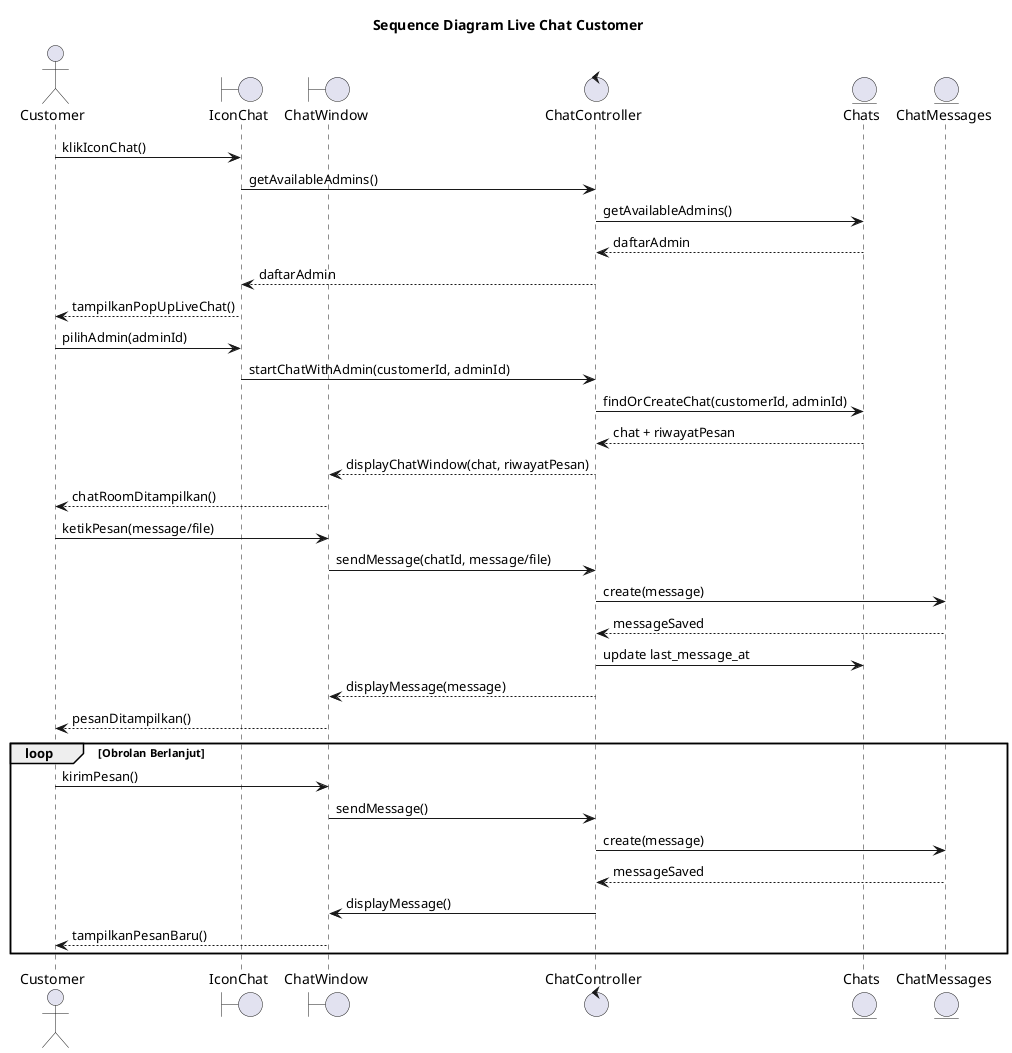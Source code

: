 @startuml ChatCustomerSequence
title Sequence Diagram Live Chat Customer

actor Customer

boundary IconChat as VI
boundary ChatWindow as VW
control ChatController as CC
entity Chats as C
entity ChatMessages as CM

' Pelanggan klik icon chat
Customer -> VI : klikIconChat()
VI -> CC : getAvailableAdmins()
CC -> C : getAvailableAdmins()
C --> CC : daftarAdmin
CC --> VI : daftarAdmin
VI --> Customer : tampilkanPopUpLiveChat()

' Pelanggan pilih admin untuk mulai chat
Customer -> VI : pilihAdmin(adminId)
VI -> CC : startChatWithAdmin(customerId, adminId)
CC -> C : findOrCreateChat(customerId, adminId)
C --> CC : chat + riwayatPesan
CC --> VW : displayChatWindow(chat, riwayatPesan)
VW --> Customer : chatRoomDitampilkan()

' Pelanggan kirim pesan
Customer -> VW : ketikPesan(message/file)
VW -> CC : sendMessage(chatId, message/file)
CC -> CM : create(message)
CM --> CC : messageSaved
CC -> C : update last_message_at
CC --> VW : displayMessage(message)
VW --> Customer : pesanDitampilkan()

loop Obrolan Berlanjut
  Customer -> VW : kirimPesan()
  VW -> CC : sendMessage()
  CC -> CM : create(message)
  CM --> CC : messageSaved
  CC -> VW : displayMessage()
  VW --> Customer : tampilkanPesanBaru()
end

@enduml
